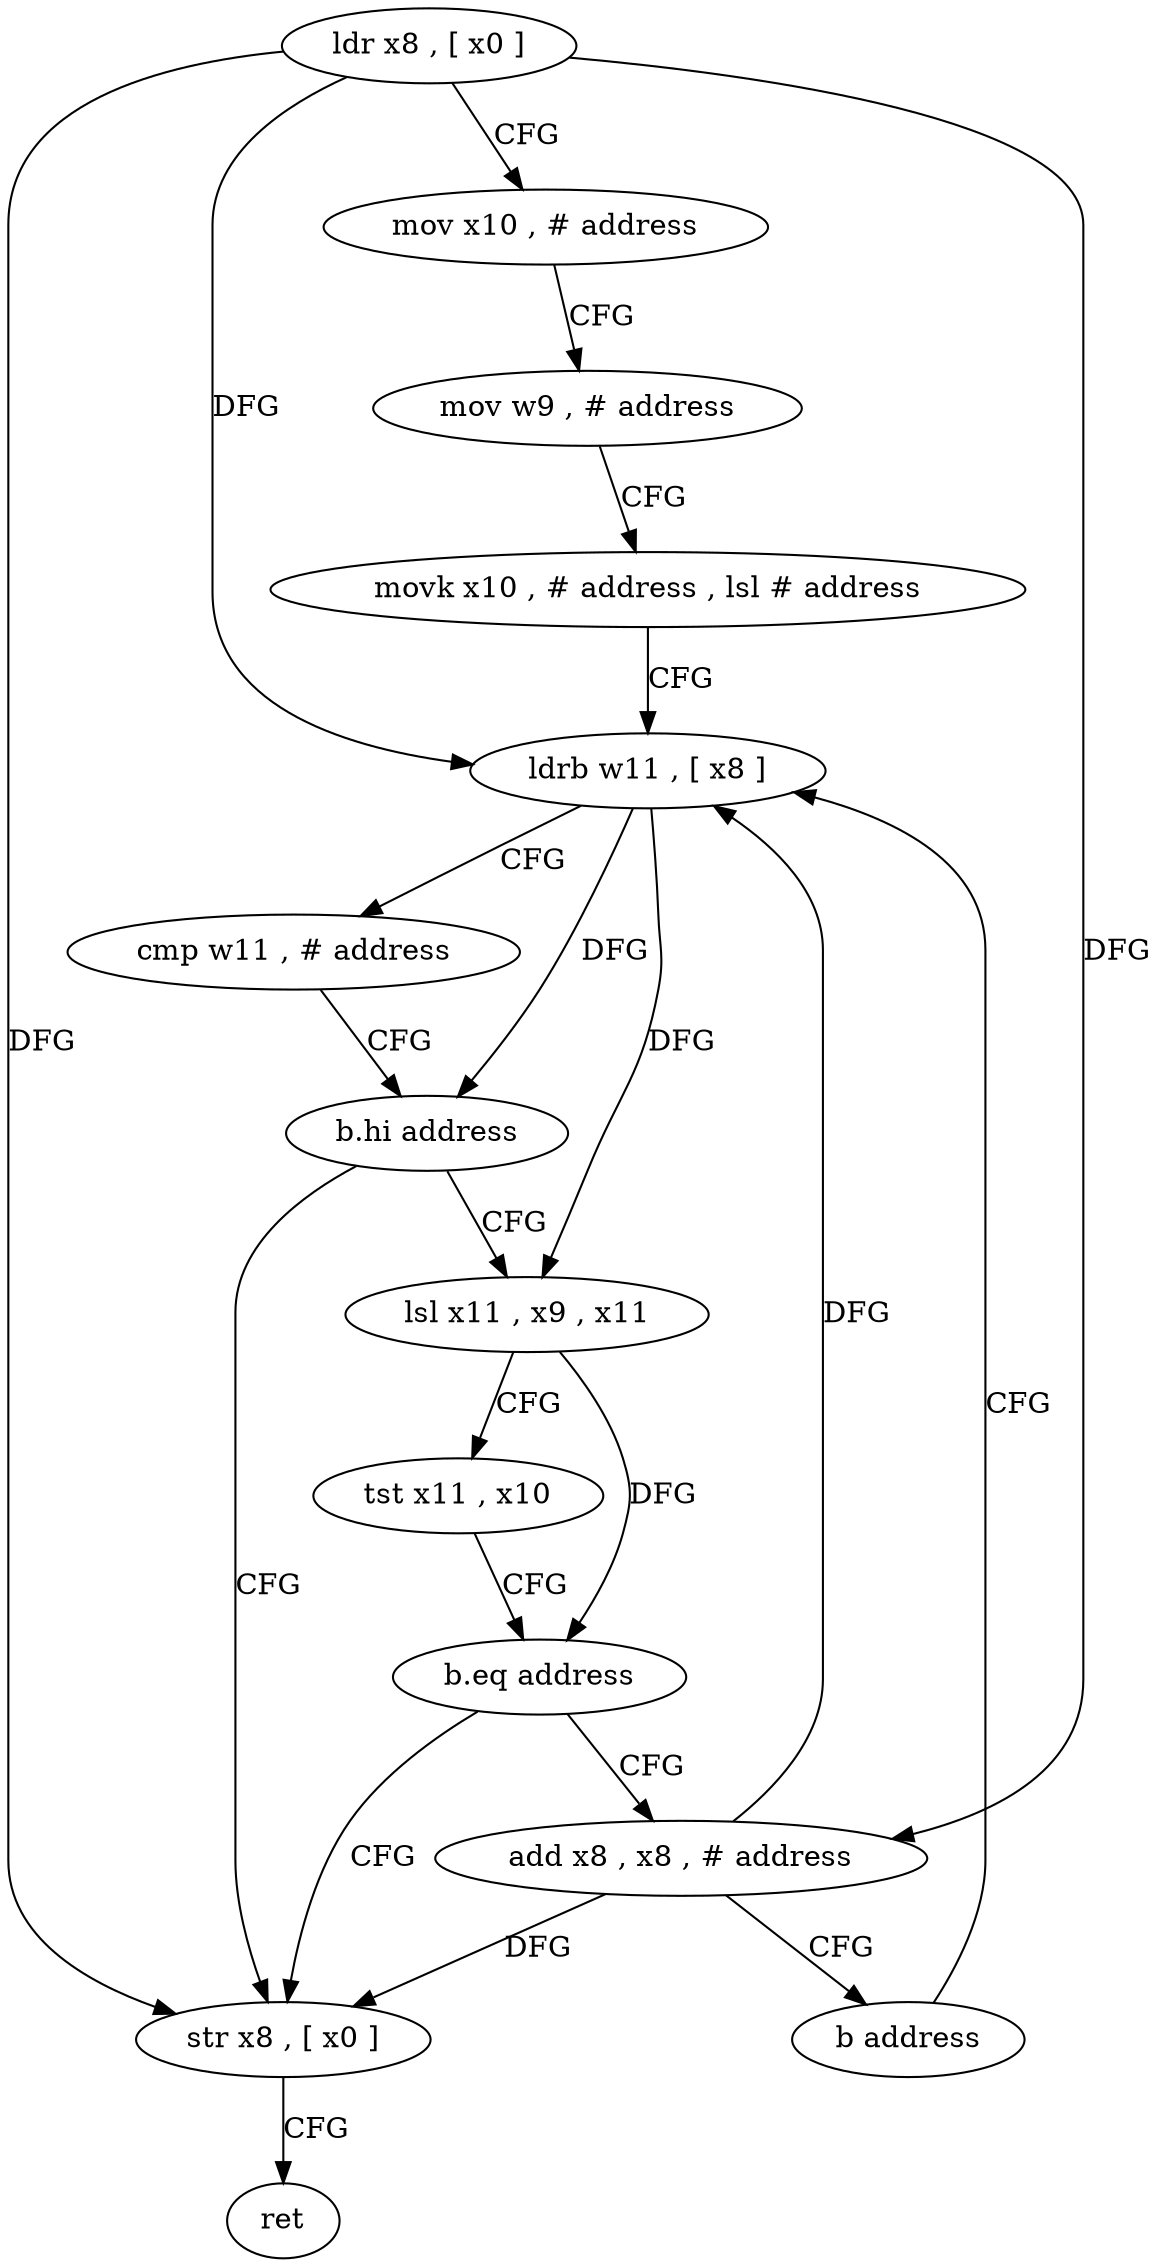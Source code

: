 digraph "func" {
"73232" [label = "ldr x8 , [ x0 ]" ]
"73236" [label = "mov x10 , # address" ]
"73240" [label = "mov w9 , # address" ]
"73244" [label = "movk x10 , # address , lsl # address" ]
"73248" [label = "ldrb w11 , [ x8 ]" ]
"73280" [label = "str x8 , [ x0 ]" ]
"73284" [label = "ret" ]
"73260" [label = "lsl x11 , x9 , x11" ]
"73264" [label = "tst x11 , x10" ]
"73268" [label = "b.eq address" ]
"73272" [label = "add x8 , x8 , # address" ]
"73276" [label = "b address" ]
"73252" [label = "cmp w11 , # address" ]
"73256" [label = "b.hi address" ]
"73232" -> "73236" [ label = "CFG" ]
"73232" -> "73248" [ label = "DFG" ]
"73232" -> "73280" [ label = "DFG" ]
"73232" -> "73272" [ label = "DFG" ]
"73236" -> "73240" [ label = "CFG" ]
"73240" -> "73244" [ label = "CFG" ]
"73244" -> "73248" [ label = "CFG" ]
"73248" -> "73252" [ label = "CFG" ]
"73248" -> "73256" [ label = "DFG" ]
"73248" -> "73260" [ label = "DFG" ]
"73280" -> "73284" [ label = "CFG" ]
"73260" -> "73264" [ label = "CFG" ]
"73260" -> "73268" [ label = "DFG" ]
"73264" -> "73268" [ label = "CFG" ]
"73268" -> "73280" [ label = "CFG" ]
"73268" -> "73272" [ label = "CFG" ]
"73272" -> "73276" [ label = "CFG" ]
"73272" -> "73248" [ label = "DFG" ]
"73272" -> "73280" [ label = "DFG" ]
"73276" -> "73248" [ label = "CFG" ]
"73252" -> "73256" [ label = "CFG" ]
"73256" -> "73280" [ label = "CFG" ]
"73256" -> "73260" [ label = "CFG" ]
}
